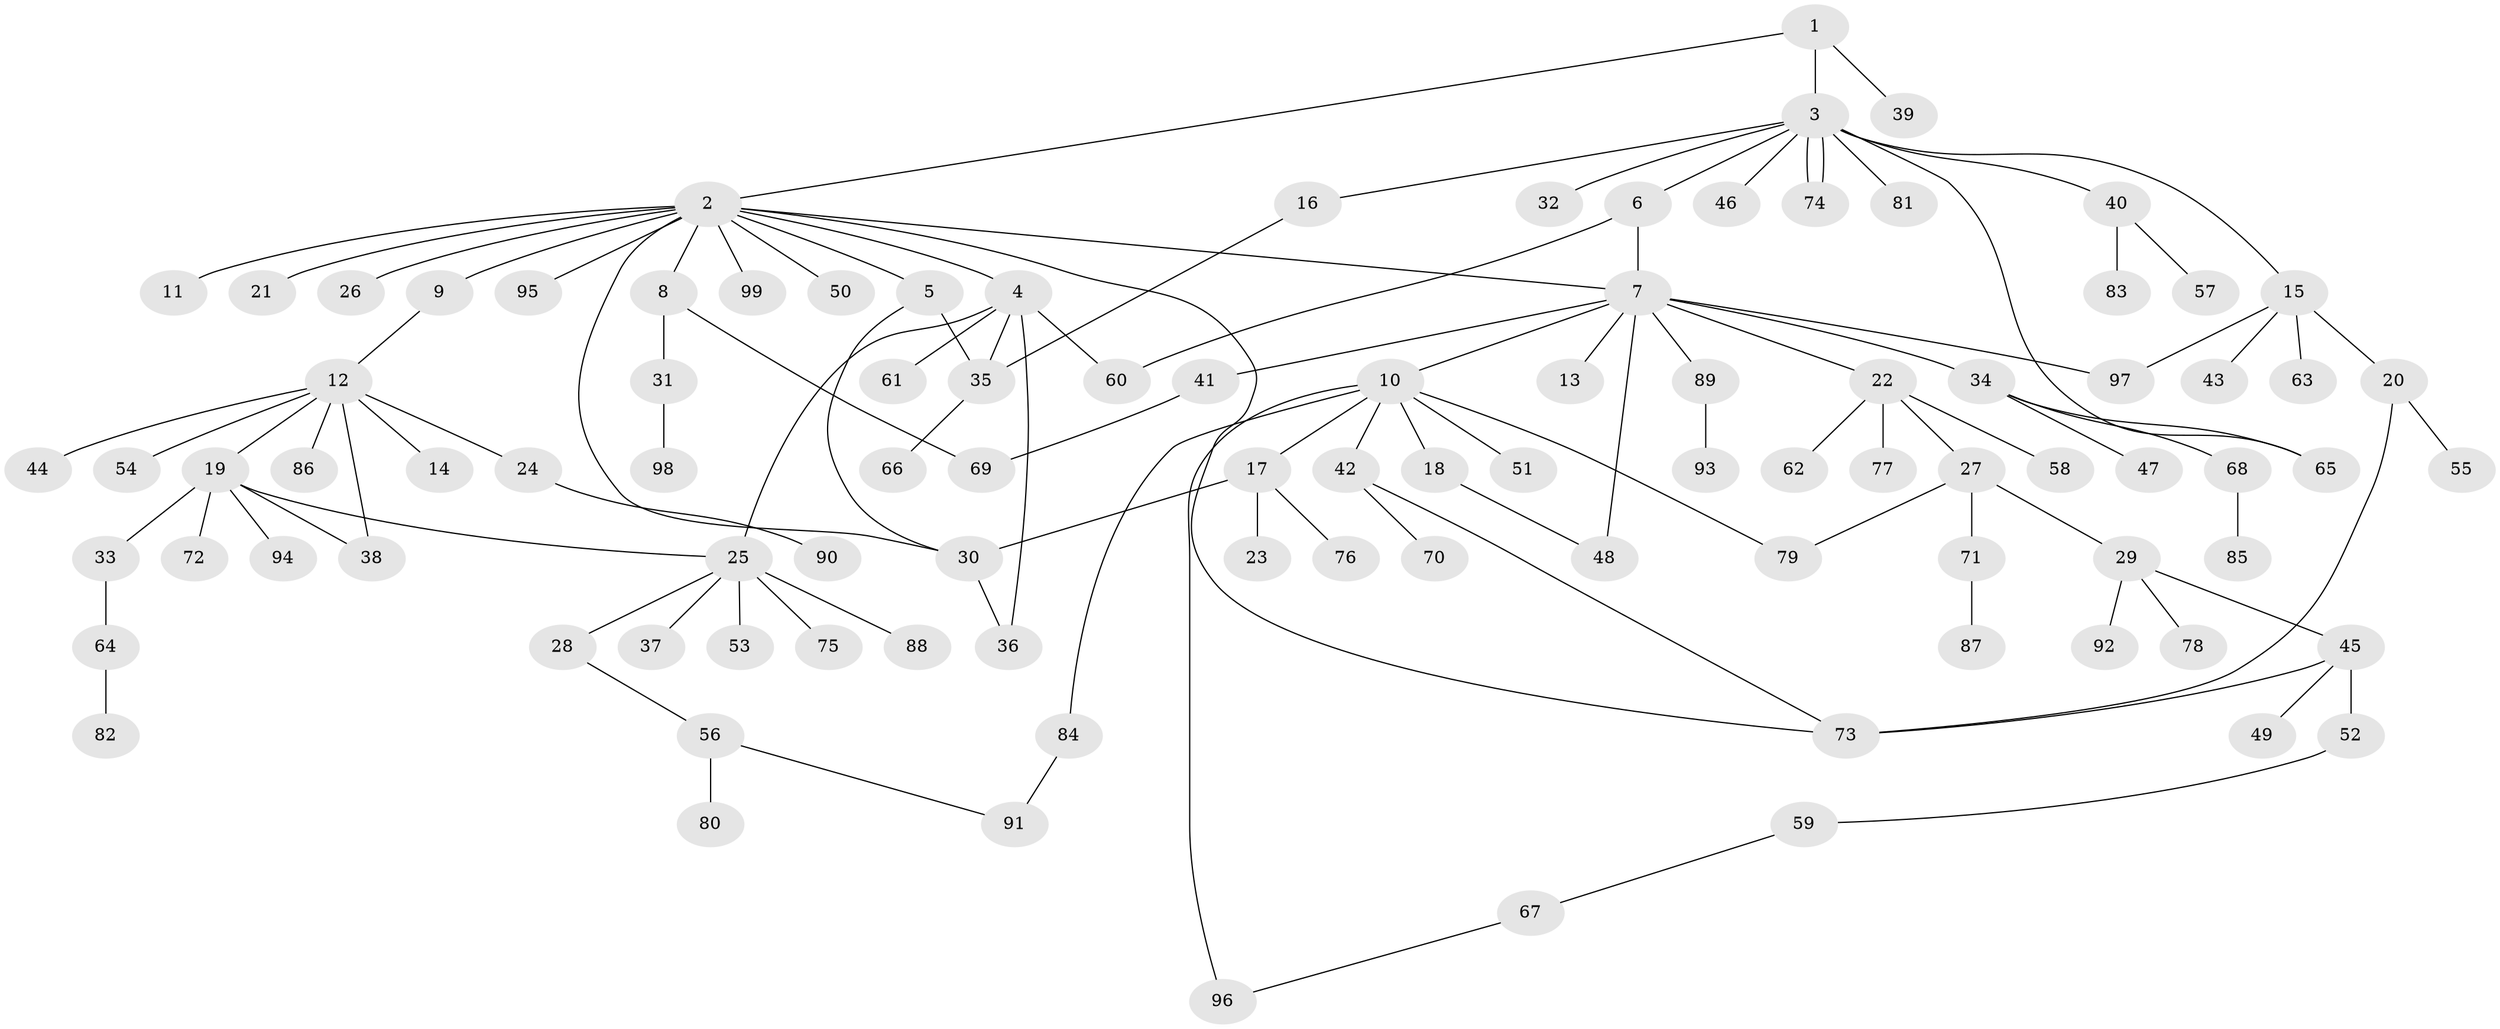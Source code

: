 // Generated by graph-tools (version 1.1) at 2025/35/03/09/25 02:35:24]
// undirected, 99 vertices, 118 edges
graph export_dot {
graph [start="1"]
  node [color=gray90,style=filled];
  1;
  2;
  3;
  4;
  5;
  6;
  7;
  8;
  9;
  10;
  11;
  12;
  13;
  14;
  15;
  16;
  17;
  18;
  19;
  20;
  21;
  22;
  23;
  24;
  25;
  26;
  27;
  28;
  29;
  30;
  31;
  32;
  33;
  34;
  35;
  36;
  37;
  38;
  39;
  40;
  41;
  42;
  43;
  44;
  45;
  46;
  47;
  48;
  49;
  50;
  51;
  52;
  53;
  54;
  55;
  56;
  57;
  58;
  59;
  60;
  61;
  62;
  63;
  64;
  65;
  66;
  67;
  68;
  69;
  70;
  71;
  72;
  73;
  74;
  75;
  76;
  77;
  78;
  79;
  80;
  81;
  82;
  83;
  84;
  85;
  86;
  87;
  88;
  89;
  90;
  91;
  92;
  93;
  94;
  95;
  96;
  97;
  98;
  99;
  1 -- 2;
  1 -- 3;
  1 -- 39;
  2 -- 4;
  2 -- 5;
  2 -- 7;
  2 -- 8;
  2 -- 9;
  2 -- 11;
  2 -- 21;
  2 -- 26;
  2 -- 30;
  2 -- 50;
  2 -- 73;
  2 -- 95;
  2 -- 99;
  3 -- 6;
  3 -- 15;
  3 -- 16;
  3 -- 32;
  3 -- 40;
  3 -- 46;
  3 -- 65;
  3 -- 74;
  3 -- 74;
  3 -- 81;
  4 -- 25;
  4 -- 35;
  4 -- 36;
  4 -- 60;
  4 -- 61;
  5 -- 30;
  5 -- 35;
  6 -- 7;
  6 -- 60;
  7 -- 10;
  7 -- 13;
  7 -- 22;
  7 -- 34;
  7 -- 41;
  7 -- 48;
  7 -- 89;
  7 -- 97;
  8 -- 31;
  8 -- 69;
  9 -- 12;
  10 -- 17;
  10 -- 18;
  10 -- 42;
  10 -- 51;
  10 -- 79;
  10 -- 84;
  10 -- 96;
  12 -- 14;
  12 -- 19;
  12 -- 24;
  12 -- 38;
  12 -- 44;
  12 -- 54;
  12 -- 86;
  15 -- 20;
  15 -- 43;
  15 -- 63;
  15 -- 97;
  16 -- 35;
  17 -- 23;
  17 -- 30;
  17 -- 76;
  18 -- 48;
  19 -- 25;
  19 -- 33;
  19 -- 38;
  19 -- 72;
  19 -- 94;
  20 -- 55;
  20 -- 73;
  22 -- 27;
  22 -- 58;
  22 -- 62;
  22 -- 77;
  24 -- 90;
  25 -- 28;
  25 -- 37;
  25 -- 53;
  25 -- 75;
  25 -- 88;
  27 -- 29;
  27 -- 71;
  27 -- 79;
  28 -- 56;
  29 -- 45;
  29 -- 78;
  29 -- 92;
  30 -- 36;
  31 -- 98;
  33 -- 64;
  34 -- 47;
  34 -- 65;
  34 -- 68;
  35 -- 66;
  40 -- 57;
  40 -- 83;
  41 -- 69;
  42 -- 70;
  42 -- 73;
  45 -- 49;
  45 -- 52;
  45 -- 73;
  52 -- 59;
  56 -- 80;
  56 -- 91;
  59 -- 67;
  64 -- 82;
  67 -- 96;
  68 -- 85;
  71 -- 87;
  84 -- 91;
  89 -- 93;
}
